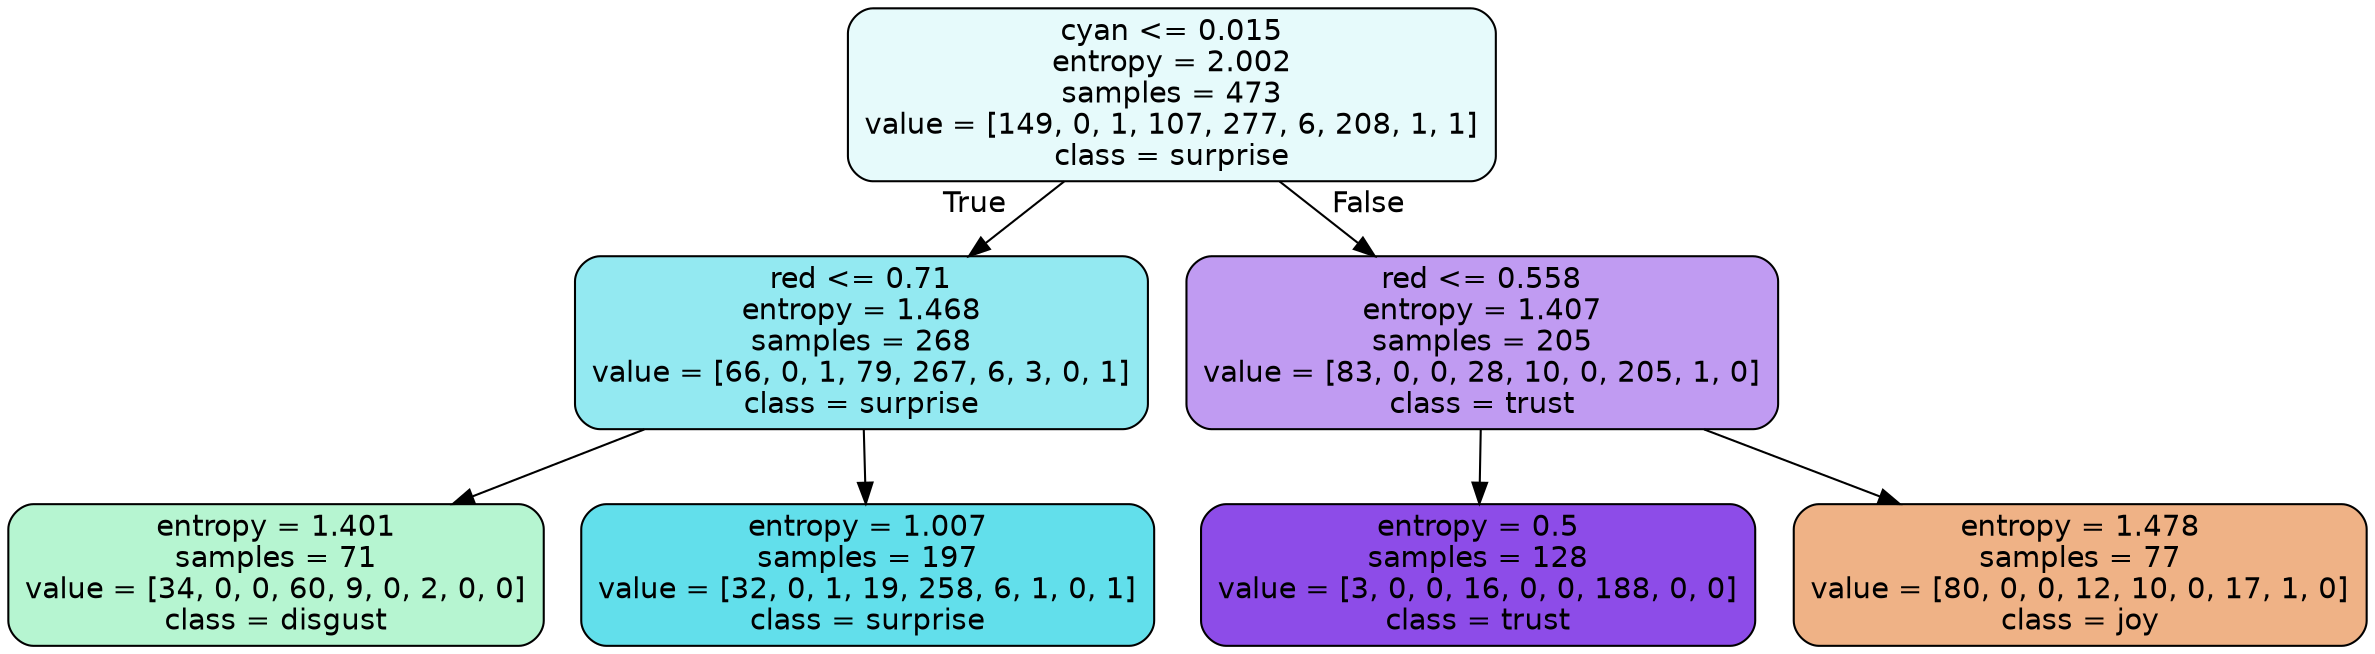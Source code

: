 digraph Tree {
node [shape=box, style="filled, rounded", color="black", fontname=helvetica] ;
edge [fontname=helvetica] ;
0 [label="cyan <= 0.015\nentropy = 2.002\nsamples = 473\nvalue = [149, 0, 1, 107, 277, 6, 208, 1, 1]\nclass = surprise", fillcolor="#39d7e520"] ;
1 [label="red <= 0.71\nentropy = 1.468\nsamples = 268\nvalue = [66, 0, 1, 79, 267, 6, 3, 0, 1]\nclass = surprise", fillcolor="#39d7e58b"] ;
0 -> 1 [labeldistance=2.5, labelangle=45, headlabel="True"] ;
2 [label="entropy = 1.401\nsamples = 71\nvalue = [34, 0, 0, 60, 9, 0, 2, 0, 0]\nclass = disgust", fillcolor="#39e5815d"] ;
1 -> 2 ;
3 [label="entropy = 1.007\nsamples = 197\nvalue = [32, 0, 1, 19, 258, 6, 1, 0, 1]\nclass = surprise", fillcolor="#39d7e5ca"] ;
1 -> 3 ;
4 [label="red <= 0.558\nentropy = 1.407\nsamples = 205\nvalue = [83, 0, 0, 28, 10, 0, 205, 1, 0]\nclass = trust", fillcolor="#8139e580"] ;
0 -> 4 [labeldistance=2.5, labelangle=-45, headlabel="False"] ;
5 [label="entropy = 0.5\nsamples = 128\nvalue = [3, 0, 0, 16, 0, 0, 188, 0, 0]\nclass = trust", fillcolor="#8139e5e6"] ;
4 -> 5 ;
6 [label="entropy = 1.478\nsamples = 77\nvalue = [80, 0, 0, 12, 10, 0, 17, 1, 0]\nclass = joy", fillcolor="#e581399c"] ;
4 -> 6 ;
}